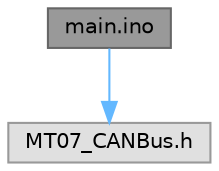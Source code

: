 digraph "main.ino"
{
 // INTERACTIVE_SVG=YES
 // LATEX_PDF_SIZE
  bgcolor="transparent";
  edge [fontname=Helvetica,fontsize=10,labelfontname=Helvetica,labelfontsize=10];
  node [fontname=Helvetica,fontsize=10,shape=box,height=0.2,width=0.4];
  Node1 [id="Node000001",label="main.ino",height=0.2,width=0.4,color="gray40", fillcolor="grey60", style="filled", fontcolor="black",tooltip="Main program for MT-07 CAN Bus Interface."];
  Node1 -> Node2 [id="edge1_Node000001_Node000002",color="steelblue1",style="solid",tooltip=" "];
  Node2 [id="Node000002",label="MT07_CANBus.h",height=0.2,width=0.4,color="grey60", fillcolor="#E0E0E0", style="filled",tooltip=" "];
}
